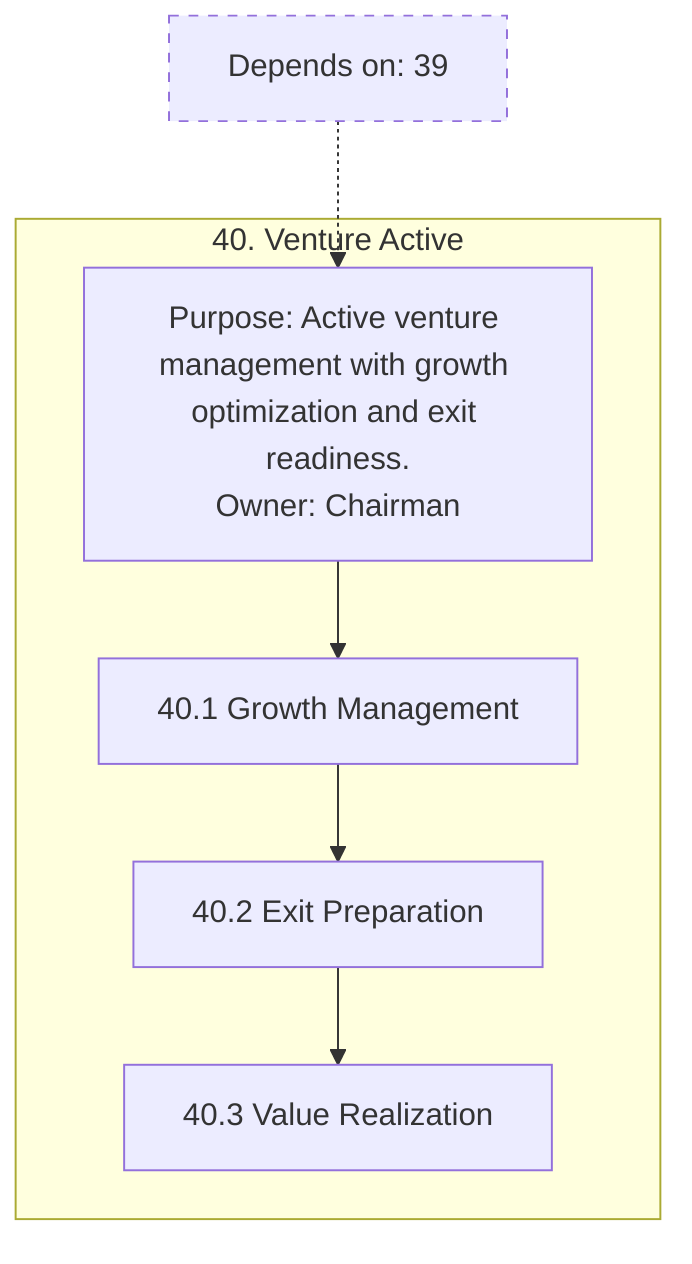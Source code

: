 flowchart TB
%% Stage 40 Detail
subgraph S40["40. Venture Active"]
  S40_root["Purpose: Active venture management with growth optimization and exit readiness.
Owner: Chairman"]
  S40_A["40.1 Growth Management"]
  S40_B["40.2 Exit Preparation"]
  S40_C["40.3 Value Realization"]
  S40_root --> S40_A --> S40_B --> S40_C
end
classDef dep stroke-dasharray: 5 5;
D40["Depends on: 39"]:::dep -.-> S40_root